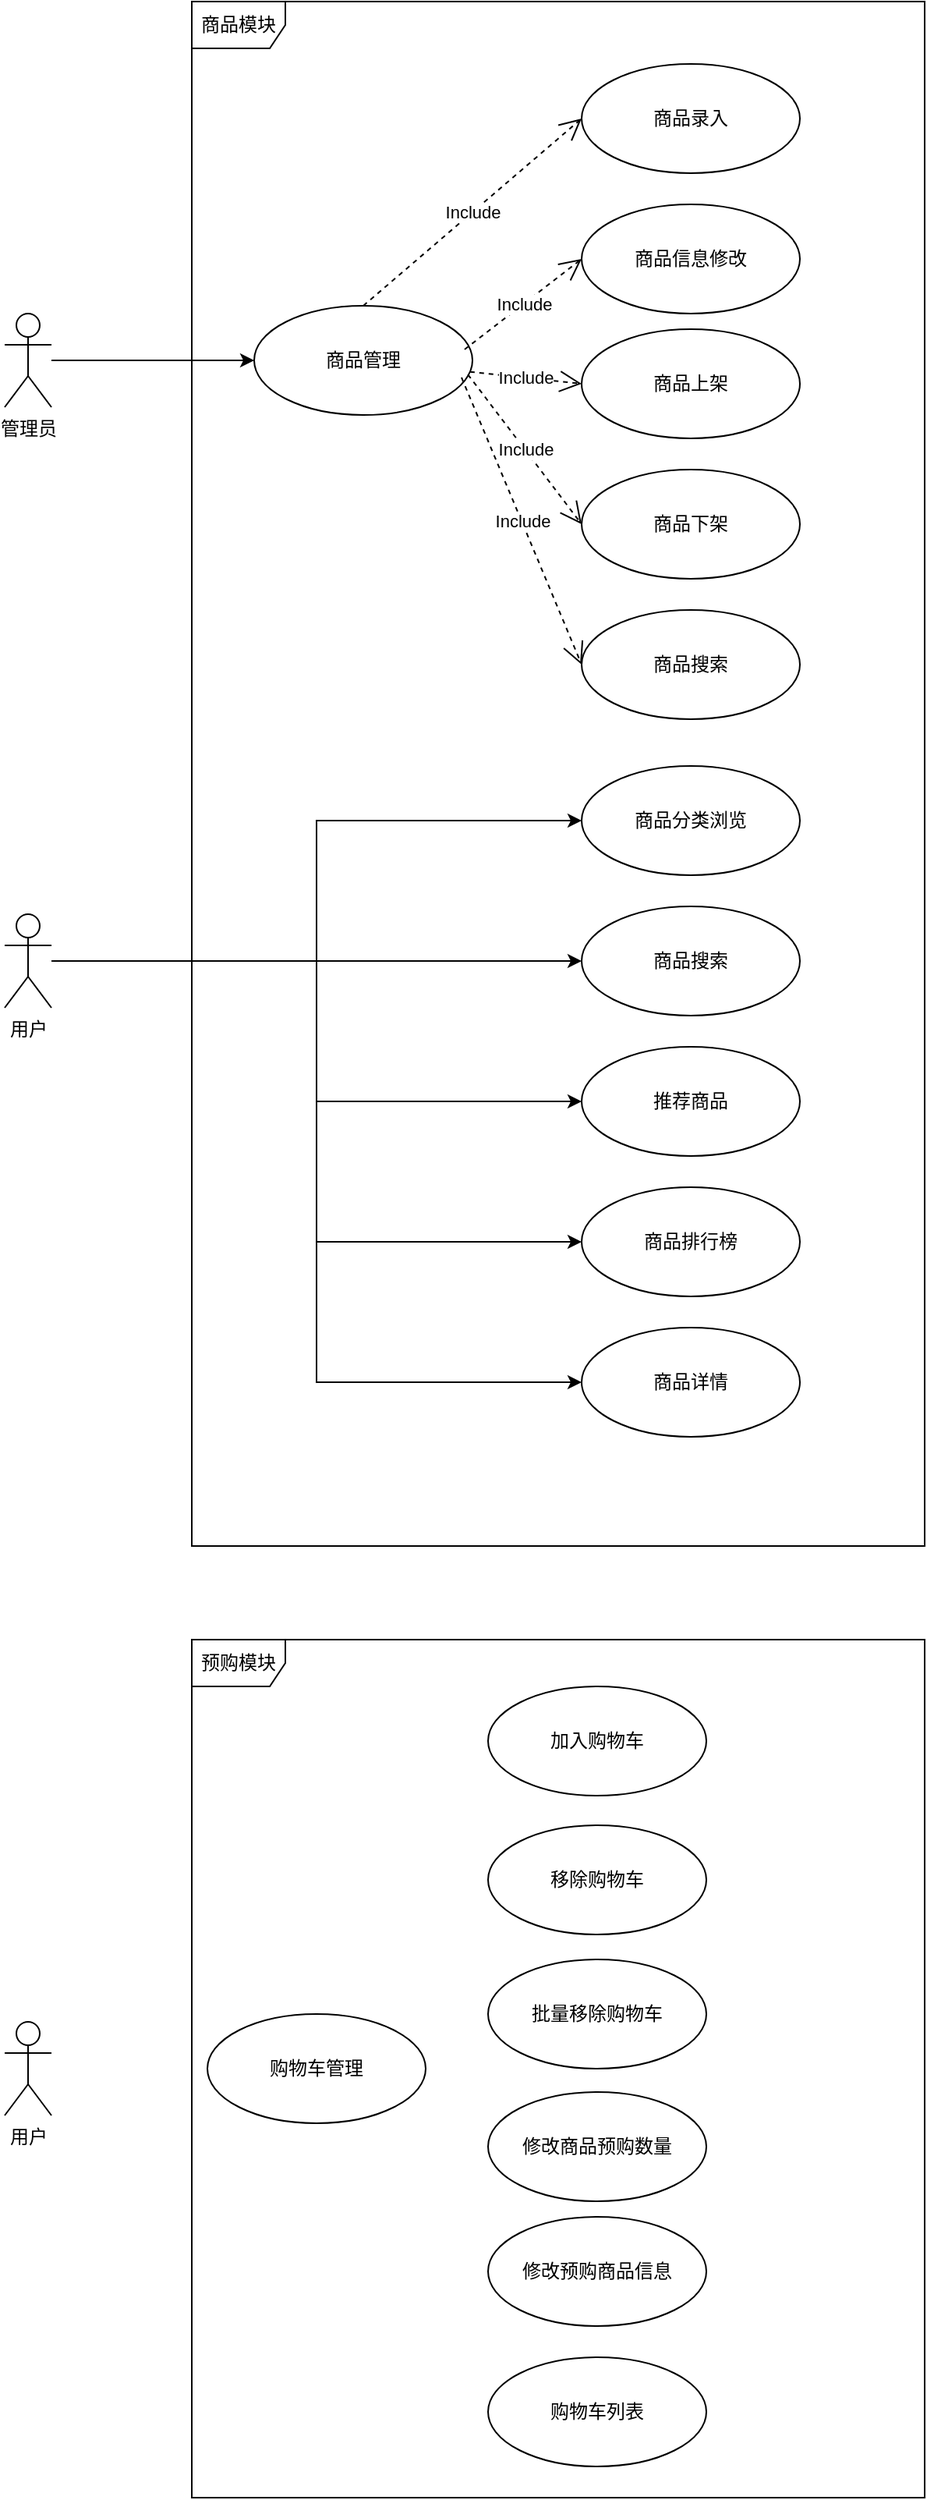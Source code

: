 <mxfile version="24.7.17">
  <diagram name="第 1 页" id="w1RO9TilRbgQ73-6bmbY">
    <mxGraphModel dx="1194" dy="689" grid="1" gridSize="10" guides="1" tooltips="1" connect="1" arrows="1" fold="1" page="1" pageScale="1" pageWidth="827" pageHeight="1169" math="0" shadow="0">
      <root>
        <mxCell id="0" />
        <mxCell id="1" parent="0" />
        <mxCell id="DmhaMtXhd5SBfGow3B3W-15" style="edgeStyle=orthogonalEdgeStyle;rounded=0;orthogonalLoop=1;jettySize=auto;html=1;" edge="1" parent="1" source="DmhaMtXhd5SBfGow3B3W-1" target="DmhaMtXhd5SBfGow3B3W-2">
          <mxGeometry relative="1" as="geometry" />
        </mxCell>
        <mxCell id="DmhaMtXhd5SBfGow3B3W-1" value="管理员" style="shape=umlActor;verticalLabelPosition=bottom;verticalAlign=top;html=1;" vertex="1" parent="1">
          <mxGeometry x="70" y="200" width="30" height="60" as="geometry" />
        </mxCell>
        <mxCell id="DmhaMtXhd5SBfGow3B3W-2" value="商品管理" style="ellipse;whiteSpace=wrap;html=1;" vertex="1" parent="1">
          <mxGeometry x="230" y="195" width="140" height="70" as="geometry" />
        </mxCell>
        <mxCell id="DmhaMtXhd5SBfGow3B3W-3" value="商品录入" style="ellipse;whiteSpace=wrap;html=1;" vertex="1" parent="1">
          <mxGeometry x="440" y="40" width="140" height="70" as="geometry" />
        </mxCell>
        <mxCell id="DmhaMtXhd5SBfGow3B3W-4" value="商品信息修改" style="ellipse;whiteSpace=wrap;html=1;" vertex="1" parent="1">
          <mxGeometry x="440" y="130" width="140" height="70" as="geometry" />
        </mxCell>
        <mxCell id="DmhaMtXhd5SBfGow3B3W-5" value="商品上架" style="ellipse;whiteSpace=wrap;html=1;" vertex="1" parent="1">
          <mxGeometry x="440" y="210" width="140" height="70" as="geometry" />
        </mxCell>
        <mxCell id="DmhaMtXhd5SBfGow3B3W-6" value="商品下架" style="ellipse;whiteSpace=wrap;html=1;" vertex="1" parent="1">
          <mxGeometry x="440" y="300" width="140" height="70" as="geometry" />
        </mxCell>
        <mxCell id="DmhaMtXhd5SBfGow3B3W-7" value="商品分类浏览" style="ellipse;whiteSpace=wrap;html=1;" vertex="1" parent="1">
          <mxGeometry x="440" y="490" width="140" height="70" as="geometry" />
        </mxCell>
        <mxCell id="DmhaMtXhd5SBfGow3B3W-8" value="商品搜索" style="ellipse;whiteSpace=wrap;html=1;" vertex="1" parent="1">
          <mxGeometry x="440" y="580" width="140" height="70" as="geometry" />
        </mxCell>
        <mxCell id="DmhaMtXhd5SBfGow3B3W-9" value="推荐商品" style="ellipse;whiteSpace=wrap;html=1;" vertex="1" parent="1">
          <mxGeometry x="440" y="670" width="140" height="70" as="geometry" />
        </mxCell>
        <mxCell id="DmhaMtXhd5SBfGow3B3W-28" style="edgeStyle=orthogonalEdgeStyle;rounded=0;orthogonalLoop=1;jettySize=auto;html=1;" edge="1" parent="1" source="DmhaMtXhd5SBfGow3B3W-12" target="DmhaMtXhd5SBfGow3B3W-8">
          <mxGeometry relative="1" as="geometry" />
        </mxCell>
        <mxCell id="DmhaMtXhd5SBfGow3B3W-30" style="edgeStyle=orthogonalEdgeStyle;rounded=0;orthogonalLoop=1;jettySize=auto;html=1;entryX=0;entryY=0.5;entryDx=0;entryDy=0;" edge="1" parent="1" source="DmhaMtXhd5SBfGow3B3W-12" target="DmhaMtXhd5SBfGow3B3W-7">
          <mxGeometry relative="1" as="geometry" />
        </mxCell>
        <mxCell id="DmhaMtXhd5SBfGow3B3W-31" style="edgeStyle=orthogonalEdgeStyle;rounded=0;orthogonalLoop=1;jettySize=auto;html=1;entryX=0;entryY=0.5;entryDx=0;entryDy=0;" edge="1" parent="1" source="DmhaMtXhd5SBfGow3B3W-12" target="DmhaMtXhd5SBfGow3B3W-9">
          <mxGeometry relative="1" as="geometry" />
        </mxCell>
        <mxCell id="DmhaMtXhd5SBfGow3B3W-34" style="edgeStyle=orthogonalEdgeStyle;rounded=0;orthogonalLoop=1;jettySize=auto;html=1;entryX=0;entryY=0.5;entryDx=0;entryDy=0;" edge="1" parent="1" source="DmhaMtXhd5SBfGow3B3W-12" target="DmhaMtXhd5SBfGow3B3W-32">
          <mxGeometry relative="1" as="geometry" />
        </mxCell>
        <mxCell id="DmhaMtXhd5SBfGow3B3W-36" style="edgeStyle=orthogonalEdgeStyle;rounded=0;orthogonalLoop=1;jettySize=auto;html=1;entryX=0;entryY=0.5;entryDx=0;entryDy=0;" edge="1" parent="1" source="DmhaMtXhd5SBfGow3B3W-12" target="DmhaMtXhd5SBfGow3B3W-35">
          <mxGeometry relative="1" as="geometry" />
        </mxCell>
        <mxCell id="DmhaMtXhd5SBfGow3B3W-12" value="用户" style="shape=umlActor;verticalLabelPosition=bottom;verticalAlign=top;html=1;" vertex="1" parent="1">
          <mxGeometry x="70" y="585" width="30" height="60" as="geometry" />
        </mxCell>
        <mxCell id="DmhaMtXhd5SBfGow3B3W-14" value="商品模块" style="shape=umlFrame;whiteSpace=wrap;html=1;pointerEvents=0;" vertex="1" parent="1">
          <mxGeometry x="190" width="470" height="990" as="geometry" />
        </mxCell>
        <mxCell id="DmhaMtXhd5SBfGow3B3W-20" value="Include" style="endArrow=open;endSize=12;dashed=1;html=1;rounded=0;entryX=0;entryY=0.5;entryDx=0;entryDy=0;exitX=0.5;exitY=0;exitDx=0;exitDy=0;" edge="1" parent="1" source="DmhaMtXhd5SBfGow3B3W-2" target="DmhaMtXhd5SBfGow3B3W-3">
          <mxGeometry width="160" relative="1" as="geometry">
            <mxPoint x="280" y="150" as="sourcePoint" />
            <mxPoint x="440" y="150" as="targetPoint" />
          </mxGeometry>
        </mxCell>
        <mxCell id="DmhaMtXhd5SBfGow3B3W-21" value="Include" style="endArrow=open;endSize=12;dashed=1;html=1;rounded=0;entryX=0;entryY=0.5;entryDx=0;entryDy=0;exitX=0.964;exitY=0.4;exitDx=0;exitDy=0;exitPerimeter=0;" edge="1" parent="1" source="DmhaMtXhd5SBfGow3B3W-2" target="DmhaMtXhd5SBfGow3B3W-4">
          <mxGeometry width="160" relative="1" as="geometry">
            <mxPoint x="310" y="205" as="sourcePoint" />
            <mxPoint x="450" y="85" as="targetPoint" />
          </mxGeometry>
        </mxCell>
        <mxCell id="DmhaMtXhd5SBfGow3B3W-22" value="Include" style="endArrow=open;endSize=12;dashed=1;html=1;rounded=0;entryX=0;entryY=0.5;entryDx=0;entryDy=0;" edge="1" parent="1" source="DmhaMtXhd5SBfGow3B3W-2" target="DmhaMtXhd5SBfGow3B3W-5">
          <mxGeometry x="0.001" width="160" relative="1" as="geometry">
            <mxPoint x="375" y="233" as="sourcePoint" />
            <mxPoint x="450" y="175" as="targetPoint" />
            <mxPoint as="offset" />
          </mxGeometry>
        </mxCell>
        <mxCell id="DmhaMtXhd5SBfGow3B3W-23" value="Include" style="endArrow=open;endSize=12;dashed=1;html=1;rounded=0;entryX=0;entryY=0.5;entryDx=0;entryDy=0;exitX=0.979;exitY=0.629;exitDx=0;exitDy=0;exitPerimeter=0;" edge="1" parent="1" source="DmhaMtXhd5SBfGow3B3W-2" target="DmhaMtXhd5SBfGow3B3W-6">
          <mxGeometry x="0.001" width="160" relative="1" as="geometry">
            <mxPoint x="378" y="247" as="sourcePoint" />
            <mxPoint x="450" y="255" as="targetPoint" />
            <mxPoint as="offset" />
          </mxGeometry>
        </mxCell>
        <mxCell id="DmhaMtXhd5SBfGow3B3W-25" value="商品搜索" style="ellipse;whiteSpace=wrap;html=1;" vertex="1" parent="1">
          <mxGeometry x="440" y="390" width="140" height="70" as="geometry" />
        </mxCell>
        <mxCell id="DmhaMtXhd5SBfGow3B3W-27" value="Include" style="endArrow=open;endSize=12;dashed=1;html=1;rounded=0;exitX=0.95;exitY=0.657;exitDx=0;exitDy=0;exitPerimeter=0;entryX=0;entryY=0.5;entryDx=0;entryDy=0;" edge="1" parent="1" source="DmhaMtXhd5SBfGow3B3W-2" target="DmhaMtXhd5SBfGow3B3W-25">
          <mxGeometry x="0.001" width="160" relative="1" as="geometry">
            <mxPoint x="377" y="330" as="sourcePoint" />
            <mxPoint x="450" y="426" as="targetPoint" />
            <mxPoint as="offset" />
          </mxGeometry>
        </mxCell>
        <mxCell id="DmhaMtXhd5SBfGow3B3W-32" value="商品排行榜" style="ellipse;whiteSpace=wrap;html=1;" vertex="1" parent="1">
          <mxGeometry x="440" y="760" width="140" height="70" as="geometry" />
        </mxCell>
        <mxCell id="DmhaMtXhd5SBfGow3B3W-35" value="商品详情" style="ellipse;whiteSpace=wrap;html=1;" vertex="1" parent="1">
          <mxGeometry x="440" y="850" width="140" height="70" as="geometry" />
        </mxCell>
        <mxCell id="DmhaMtXhd5SBfGow3B3W-37" value="加入购物车" style="ellipse;whiteSpace=wrap;html=1;" vertex="1" parent="1">
          <mxGeometry x="380" y="1080" width="140" height="70" as="geometry" />
        </mxCell>
        <mxCell id="DmhaMtXhd5SBfGow3B3W-38" value="移除购物车" style="ellipse;whiteSpace=wrap;html=1;" vertex="1" parent="1">
          <mxGeometry x="380" y="1169" width="140" height="70" as="geometry" />
        </mxCell>
        <mxCell id="DmhaMtXhd5SBfGow3B3W-39" value="购物车列表" style="ellipse;whiteSpace=wrap;html=1;" vertex="1" parent="1">
          <mxGeometry x="380" y="1510" width="140" height="70" as="geometry" />
        </mxCell>
        <mxCell id="DmhaMtXhd5SBfGow3B3W-40" value="批量移除购物车" style="ellipse;whiteSpace=wrap;html=1;" vertex="1" parent="1">
          <mxGeometry x="380" y="1255" width="140" height="70" as="geometry" />
        </mxCell>
        <mxCell id="DmhaMtXhd5SBfGow3B3W-41" value="修改商品预购数量" style="ellipse;whiteSpace=wrap;html=1;" vertex="1" parent="1">
          <mxGeometry x="380" y="1340" width="140" height="70" as="geometry" />
        </mxCell>
        <mxCell id="DmhaMtXhd5SBfGow3B3W-43" value="购物车管理" style="ellipse;whiteSpace=wrap;html=1;" vertex="1" parent="1">
          <mxGeometry x="200" y="1290" width="140" height="70" as="geometry" />
        </mxCell>
        <mxCell id="DmhaMtXhd5SBfGow3B3W-44" value="用户" style="shape=umlActor;verticalLabelPosition=bottom;verticalAlign=top;html=1;" vertex="1" parent="1">
          <mxGeometry x="70" y="1295" width="30" height="60" as="geometry" />
        </mxCell>
        <mxCell id="DmhaMtXhd5SBfGow3B3W-45" value="预购模块" style="shape=umlFrame;whiteSpace=wrap;html=1;pointerEvents=0;" vertex="1" parent="1">
          <mxGeometry x="190" y="1050" width="470" height="550" as="geometry" />
        </mxCell>
        <mxCell id="DmhaMtXhd5SBfGow3B3W-46" value="修改预购商品信息" style="ellipse;whiteSpace=wrap;html=1;" vertex="1" parent="1">
          <mxGeometry x="380" y="1420" width="140" height="70" as="geometry" />
        </mxCell>
      </root>
    </mxGraphModel>
  </diagram>
</mxfile>
